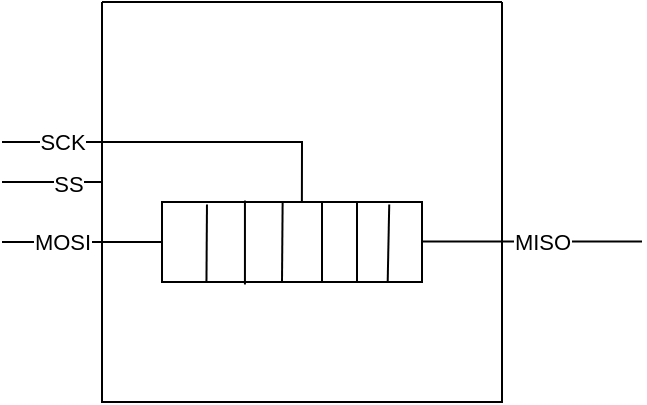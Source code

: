 <mxfile version="24.4.8" type="device">
  <diagram name="第 1 页" id="6YARSnn1JxEBqkWzeVLm">
    <mxGraphModel dx="386" dy="256" grid="1" gridSize="10" guides="1" tooltips="1" connect="1" arrows="1" fold="1" page="1" pageScale="1" pageWidth="827" pageHeight="1169" math="0" shadow="0">
      <root>
        <mxCell id="0" />
        <mxCell id="1" parent="0" />
        <mxCell id="9SZVhOikVCluCb2wbcxc-1" value="" style="endArrow=none;html=1;rounded=0;entryX=0.538;entryY=0;entryDx=0;entryDy=0;entryPerimeter=0;" edge="1" parent="1" target="9SZVhOikVCluCb2wbcxc-10">
          <mxGeometry width="50" height="50" relative="1" as="geometry">
            <mxPoint x="270" y="260" as="sourcePoint" />
            <mxPoint x="320" y="260" as="targetPoint" />
            <Array as="points">
              <mxPoint x="320" y="260" />
              <mxPoint x="420" y="260" />
            </Array>
          </mxGeometry>
        </mxCell>
        <mxCell id="9SZVhOikVCluCb2wbcxc-2" value="SCK" style="edgeLabel;html=1;align=center;verticalAlign=middle;resizable=0;points=[];" vertex="1" connectable="0" parent="9SZVhOikVCluCb2wbcxc-1">
          <mxGeometry x="0.275" relative="1" as="geometry">
            <mxPoint x="-85" as="offset" />
          </mxGeometry>
        </mxCell>
        <mxCell id="9SZVhOikVCluCb2wbcxc-3" value="" style="endArrow=none;html=1;rounded=0;" edge="1" parent="1">
          <mxGeometry width="50" height="50" relative="1" as="geometry">
            <mxPoint x="270" y="280" as="sourcePoint" />
            <mxPoint x="320" y="280" as="targetPoint" />
          </mxGeometry>
        </mxCell>
        <mxCell id="9SZVhOikVCluCb2wbcxc-4" value="SS" style="edgeLabel;html=1;align=center;verticalAlign=middle;resizable=0;points=[];" vertex="1" connectable="0" parent="9SZVhOikVCluCb2wbcxc-3">
          <mxGeometry x="0.322" y="-1" relative="1" as="geometry">
            <mxPoint as="offset" />
          </mxGeometry>
        </mxCell>
        <mxCell id="9SZVhOikVCluCb2wbcxc-5" value="" style="endArrow=none;html=1;rounded=0;entryX=0;entryY=0.5;entryDx=0;entryDy=0;" edge="1" parent="1" target="9SZVhOikVCluCb2wbcxc-10">
          <mxGeometry width="50" height="50" relative="1" as="geometry">
            <mxPoint x="270" y="310" as="sourcePoint" />
            <mxPoint x="320" y="310" as="targetPoint" />
          </mxGeometry>
        </mxCell>
        <mxCell id="9SZVhOikVCluCb2wbcxc-6" value="MOSI" style="edgeLabel;html=1;align=center;verticalAlign=middle;resizable=0;points=[];" vertex="1" connectable="0" parent="9SZVhOikVCluCb2wbcxc-5">
          <mxGeometry x="0.369" y="3" relative="1" as="geometry">
            <mxPoint x="-25" y="3" as="offset" />
          </mxGeometry>
        </mxCell>
        <mxCell id="9SZVhOikVCluCb2wbcxc-7" value="" style="swimlane;startSize=0;" vertex="1" parent="1">
          <mxGeometry x="320" y="190" width="200" height="200" as="geometry">
            <mxRectangle x="320" y="190" width="50" height="40" as="alternateBounds" />
          </mxGeometry>
        </mxCell>
        <mxCell id="9SZVhOikVCluCb2wbcxc-10" value="" style="rounded=0;whiteSpace=wrap;html=1;" vertex="1" parent="9SZVhOikVCluCb2wbcxc-7">
          <mxGeometry x="30" y="100" width="130" height="40" as="geometry" />
        </mxCell>
        <mxCell id="9SZVhOikVCluCb2wbcxc-11" value="" style="endArrow=none;html=1;rounded=0;entryX=0.173;entryY=0.031;entryDx=0;entryDy=0;entryPerimeter=0;exitX=0.171;exitY=0.992;exitDx=0;exitDy=0;exitPerimeter=0;" edge="1" parent="9SZVhOikVCluCb2wbcxc-7" source="9SZVhOikVCluCb2wbcxc-10" target="9SZVhOikVCluCb2wbcxc-10">
          <mxGeometry width="50" height="50" relative="1" as="geometry">
            <mxPoint x="60" y="150" as="sourcePoint" />
            <mxPoint x="110" y="100" as="targetPoint" />
          </mxGeometry>
        </mxCell>
        <mxCell id="9SZVhOikVCluCb2wbcxc-12" value="" style="endArrow=none;html=1;rounded=0;exitX=0.319;exitY=1.031;exitDx=0;exitDy=0;exitPerimeter=0;entryX=0.319;entryY=-0.018;entryDx=0;entryDy=0;entryPerimeter=0;" edge="1" parent="9SZVhOikVCluCb2wbcxc-7" source="9SZVhOikVCluCb2wbcxc-10" target="9SZVhOikVCluCb2wbcxc-10">
          <mxGeometry width="50" height="50" relative="1" as="geometry">
            <mxPoint x="70" y="125" as="sourcePoint" />
            <mxPoint x="120" y="75" as="targetPoint" />
          </mxGeometry>
        </mxCell>
        <mxCell id="9SZVhOikVCluCb2wbcxc-13" value="" style="endArrow=none;html=1;rounded=0;entryX=0.464;entryY=-0.008;entryDx=0;entryDy=0;entryPerimeter=0;" edge="1" parent="9SZVhOikVCluCb2wbcxc-7" target="9SZVhOikVCluCb2wbcxc-10">
          <mxGeometry width="50" height="50" relative="1" as="geometry">
            <mxPoint x="90" y="140" as="sourcePoint" />
            <mxPoint x="140" y="90" as="targetPoint" />
          </mxGeometry>
        </mxCell>
        <mxCell id="9SZVhOikVCluCb2wbcxc-14" value="" style="endArrow=none;html=1;rounded=0;exitX=0.572;exitY=0.992;exitDx=0;exitDy=0;exitPerimeter=0;" edge="1" parent="9SZVhOikVCluCb2wbcxc-7">
          <mxGeometry width="50" height="50" relative="1" as="geometry">
            <mxPoint x="110.0" y="140.0" as="sourcePoint" />
            <mxPoint x="110" y="100" as="targetPoint" />
          </mxGeometry>
        </mxCell>
        <mxCell id="9SZVhOikVCluCb2wbcxc-15" value="" style="endArrow=none;html=1;rounded=0;entryX=0.75;entryY=0;entryDx=0;entryDy=0;exitX=0.75;exitY=1;exitDx=0;exitDy=0;" edge="1" parent="9SZVhOikVCluCb2wbcxc-7" source="9SZVhOikVCluCb2wbcxc-10" target="9SZVhOikVCluCb2wbcxc-10">
          <mxGeometry width="50" height="50" relative="1" as="geometry">
            <mxPoint x="130" y="140" as="sourcePoint" />
            <mxPoint x="180" y="90" as="targetPoint" />
          </mxGeometry>
        </mxCell>
        <mxCell id="9SZVhOikVCluCb2wbcxc-16" value="" style="endArrow=none;html=1;rounded=0;exitX=0.868;exitY=1.002;exitDx=0;exitDy=0;exitPerimeter=0;entryX=0.874;entryY=0.031;entryDx=0;entryDy=0;entryPerimeter=0;" edge="1" parent="9SZVhOikVCluCb2wbcxc-7" source="9SZVhOikVCluCb2wbcxc-10" target="9SZVhOikVCluCb2wbcxc-10">
          <mxGeometry width="50" height="50" relative="1" as="geometry">
            <mxPoint x="140" y="125" as="sourcePoint" />
            <mxPoint x="190" y="75" as="targetPoint" />
          </mxGeometry>
        </mxCell>
        <mxCell id="9SZVhOikVCluCb2wbcxc-8" value="" style="endArrow=none;html=1;rounded=0;exitX=1;exitY=0.5;exitDx=0;exitDy=0;" edge="1" parent="9SZVhOikVCluCb2wbcxc-7">
          <mxGeometry width="50" height="50" relative="1" as="geometry">
            <mxPoint x="160.0" y="119.8" as="sourcePoint" />
            <mxPoint x="270" y="119.8" as="targetPoint" />
          </mxGeometry>
        </mxCell>
        <mxCell id="9SZVhOikVCluCb2wbcxc-9" value="MISO" style="edgeLabel;html=1;align=center;verticalAlign=middle;resizable=0;points=[];" vertex="1" connectable="0" parent="9SZVhOikVCluCb2wbcxc-8">
          <mxGeometry x="-0.476" relative="1" as="geometry">
            <mxPoint x="31" as="offset" />
          </mxGeometry>
        </mxCell>
      </root>
    </mxGraphModel>
  </diagram>
</mxfile>
